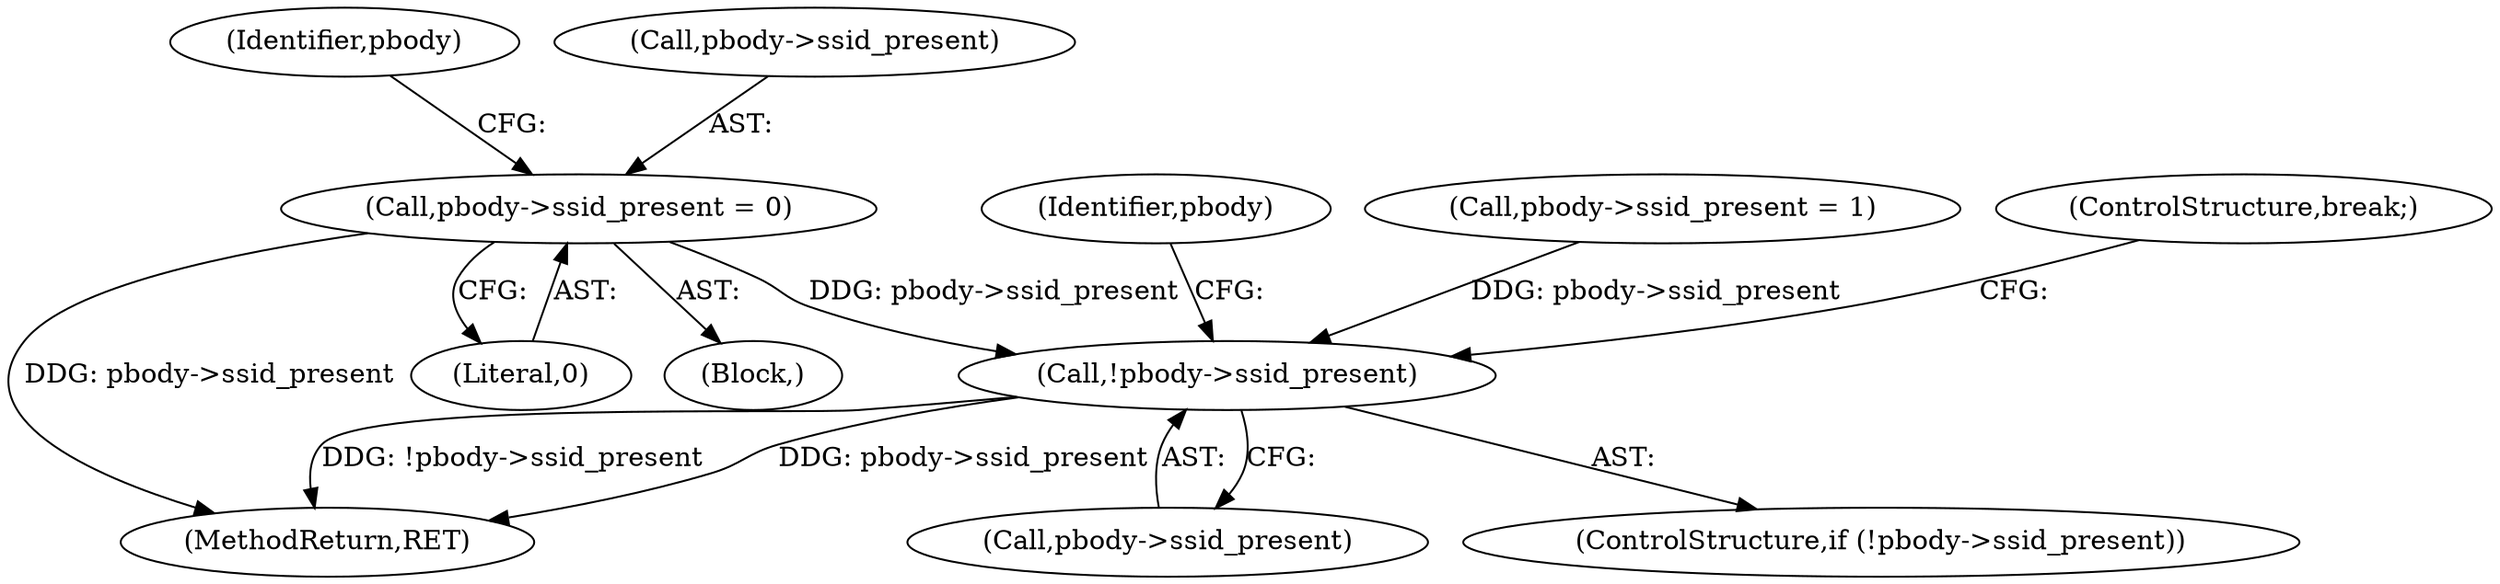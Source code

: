 digraph "0_tcpdump_5edf405d7ed9fc92f4f43e8a3d44baa4c6387562@pointer" {
"1000129" [label="(Call,pbody->ssid_present = 0)"];
"1000274" [label="(Call,!pbody->ssid_present)"];
"1000136" [label="(Identifier,pbody)"];
"1000116" [label="(Block,)"];
"1000130" [label="(Call,pbody->ssid_present)"];
"1000281" [label="(Identifier,pbody)"];
"1000274" [label="(Call,!pbody->ssid_present)"];
"1000275" [label="(Call,pbody->ssid_present)"];
"1000702" [label="(MethodReturn,RET)"];
"1000133" [label="(Literal,0)"];
"1000284" [label="(Call,pbody->ssid_present = 1)"];
"1000129" [label="(Call,pbody->ssid_present = 0)"];
"1000273" [label="(ControlStructure,if (!pbody->ssid_present))"];
"1000289" [label="(ControlStructure,break;)"];
"1000129" -> "1000116"  [label="AST: "];
"1000129" -> "1000133"  [label="CFG: "];
"1000130" -> "1000129"  [label="AST: "];
"1000133" -> "1000129"  [label="AST: "];
"1000136" -> "1000129"  [label="CFG: "];
"1000129" -> "1000702"  [label="DDG: pbody->ssid_present"];
"1000129" -> "1000274"  [label="DDG: pbody->ssid_present"];
"1000274" -> "1000273"  [label="AST: "];
"1000274" -> "1000275"  [label="CFG: "];
"1000275" -> "1000274"  [label="AST: "];
"1000281" -> "1000274"  [label="CFG: "];
"1000289" -> "1000274"  [label="CFG: "];
"1000274" -> "1000702"  [label="DDG: pbody->ssid_present"];
"1000274" -> "1000702"  [label="DDG: !pbody->ssid_present"];
"1000284" -> "1000274"  [label="DDG: pbody->ssid_present"];
}
